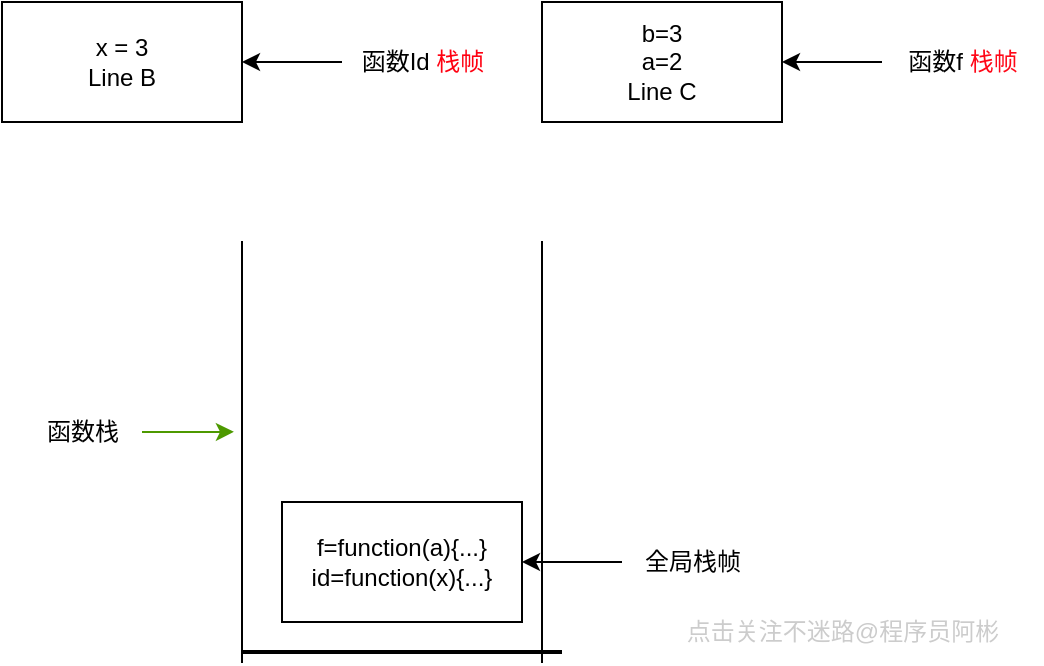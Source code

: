 <mxfile version="20.4.0" type="github">
  <diagram id="unSvqcE0l7Pabf4y7mxZ" name="第 1 页">
    <mxGraphModel dx="1426" dy="794" grid="1" gridSize="10" guides="1" tooltips="1" connect="1" arrows="1" fold="1" page="1" pageScale="1" pageWidth="3300" pageHeight="4681" math="0" shadow="0">
      <root>
        <mxCell id="0" />
        <mxCell id="1" parent="0" />
        <mxCell id="SIkkOvLlJoWep_bho4vR-18" value="" style="group" vertex="1" connectable="0" parent="1">
          <mxGeometry x="510" y="230" width="250" height="60" as="geometry" />
        </mxCell>
        <mxCell id="SIkkOvLlJoWep_bho4vR-2" value="b=3&lt;br&gt;a=2&lt;br&gt;Line C" style="rounded=0;whiteSpace=wrap;html=1;" vertex="1" parent="SIkkOvLlJoWep_bho4vR-18">
          <mxGeometry width="120" height="60" as="geometry" />
        </mxCell>
        <mxCell id="SIkkOvLlJoWep_bho4vR-10" style="edgeStyle=orthogonalEdgeStyle;rounded=0;orthogonalLoop=1;jettySize=auto;html=1;entryX=1;entryY=0.5;entryDx=0;entryDy=0;" edge="1" parent="SIkkOvLlJoWep_bho4vR-18" source="SIkkOvLlJoWep_bho4vR-5" target="SIkkOvLlJoWep_bho4vR-2">
          <mxGeometry relative="1" as="geometry" />
        </mxCell>
        <mxCell id="SIkkOvLlJoWep_bho4vR-5" value="函数f &lt;font color=&quot;#ff0818&quot;&gt;栈帧&lt;/font&gt;" style="text;html=1;align=center;verticalAlign=middle;resizable=0;points=[];autosize=1;strokeColor=none;fillColor=none;" vertex="1" parent="SIkkOvLlJoWep_bho4vR-18">
          <mxGeometry x="170" y="15" width="80" height="30" as="geometry" />
        </mxCell>
        <mxCell id="SIkkOvLlJoWep_bho4vR-19" value="" style="group" vertex="1" connectable="0" parent="1">
          <mxGeometry x="240" y="230" width="250" height="60" as="geometry" />
        </mxCell>
        <mxCell id="SIkkOvLlJoWep_bho4vR-3" value="x = 3&lt;br&gt;Line B" style="rounded=0;whiteSpace=wrap;html=1;" vertex="1" parent="SIkkOvLlJoWep_bho4vR-19">
          <mxGeometry width="120" height="60" as="geometry" />
        </mxCell>
        <mxCell id="SIkkOvLlJoWep_bho4vR-8" value="" style="edgeStyle=orthogonalEdgeStyle;rounded=0;orthogonalLoop=1;jettySize=auto;html=1;" edge="1" parent="SIkkOvLlJoWep_bho4vR-19" source="SIkkOvLlJoWep_bho4vR-4" target="SIkkOvLlJoWep_bho4vR-3">
          <mxGeometry relative="1" as="geometry" />
        </mxCell>
        <mxCell id="SIkkOvLlJoWep_bho4vR-4" value="函数Id &lt;font color=&quot;#ff0011&quot;&gt;栈帧&lt;/font&gt;" style="text;html=1;align=center;verticalAlign=middle;resizable=0;points=[];autosize=1;strokeColor=none;fillColor=none;" vertex="1" parent="SIkkOvLlJoWep_bho4vR-19">
          <mxGeometry x="170" y="15" width="80" height="30" as="geometry" />
        </mxCell>
        <mxCell id="SIkkOvLlJoWep_bho4vR-25" value="" style="group" vertex="1" connectable="0" parent="1">
          <mxGeometry x="250" y="350" width="370" height="210" as="geometry" />
        </mxCell>
        <mxCell id="SIkkOvLlJoWep_bho4vR-7" value="函数栈" style="text;html=1;align=center;verticalAlign=middle;resizable=0;points=[];autosize=1;strokeColor=none;fillColor=none;" vertex="1" parent="SIkkOvLlJoWep_bho4vR-25">
          <mxGeometry y="80" width="60" height="30" as="geometry" />
        </mxCell>
        <mxCell id="SIkkOvLlJoWep_bho4vR-12" value="" style="shape=partialRectangle;whiteSpace=wrap;html=1;top=0;bottom=0;fillColor=none;" vertex="1" parent="SIkkOvLlJoWep_bho4vR-25">
          <mxGeometry x="110" width="150" height="210" as="geometry" />
        </mxCell>
        <mxCell id="SIkkOvLlJoWep_bho4vR-24" style="edgeStyle=orthogonalEdgeStyle;rounded=0;orthogonalLoop=1;jettySize=auto;html=1;entryX=-0.027;entryY=0.452;entryDx=0;entryDy=0;entryPerimeter=0;strokeColor=#4D9900;" edge="1" parent="SIkkOvLlJoWep_bho4vR-25" source="SIkkOvLlJoWep_bho4vR-7" target="SIkkOvLlJoWep_bho4vR-12">
          <mxGeometry relative="1" as="geometry" />
        </mxCell>
        <mxCell id="SIkkOvLlJoWep_bho4vR-17" value="" style="group" vertex="1" connectable="0" parent="SIkkOvLlJoWep_bho4vR-25">
          <mxGeometry x="130" y="130" width="240" height="60" as="geometry" />
        </mxCell>
        <mxCell id="SIkkOvLlJoWep_bho4vR-1" value="f=function(a){...}&lt;br&gt;id=function(x){...}" style="rounded=0;whiteSpace=wrap;html=1;" vertex="1" parent="SIkkOvLlJoWep_bho4vR-17">
          <mxGeometry width="120" height="60" as="geometry" />
        </mxCell>
        <mxCell id="SIkkOvLlJoWep_bho4vR-11" style="edgeStyle=orthogonalEdgeStyle;rounded=0;orthogonalLoop=1;jettySize=auto;html=1;entryX=1;entryY=0.5;entryDx=0;entryDy=0;" edge="1" parent="SIkkOvLlJoWep_bho4vR-17" source="SIkkOvLlJoWep_bho4vR-6" target="SIkkOvLlJoWep_bho4vR-1">
          <mxGeometry relative="1" as="geometry" />
        </mxCell>
        <mxCell id="SIkkOvLlJoWep_bho4vR-6" value="全局栈帧" style="text;html=1;align=center;verticalAlign=middle;resizable=0;points=[];autosize=1;strokeColor=none;fillColor=none;" vertex="1" parent="SIkkOvLlJoWep_bho4vR-17">
          <mxGeometry x="170" y="15" width="70" height="30" as="geometry" />
        </mxCell>
        <mxCell id="SIkkOvLlJoWep_bho4vR-21" value="" style="line;strokeWidth=2;html=1;" vertex="1" parent="SIkkOvLlJoWep_bho4vR-25">
          <mxGeometry x="110" y="200" width="160" height="10" as="geometry" />
        </mxCell>
        <mxCell id="SIkkOvLlJoWep_bho4vR-26" value="&lt;font color=&quot;#cccccc&quot;&gt;点击关注不迷路@程序员阿彬&lt;/font&gt;" style="text;html=1;align=center;verticalAlign=middle;resizable=0;points=[];autosize=1;strokeColor=none;fillColor=none;fontColor=#FF0818;" vertex="1" parent="1">
          <mxGeometry x="570" y="530" width="180" height="30" as="geometry" />
        </mxCell>
      </root>
    </mxGraphModel>
  </diagram>
</mxfile>
